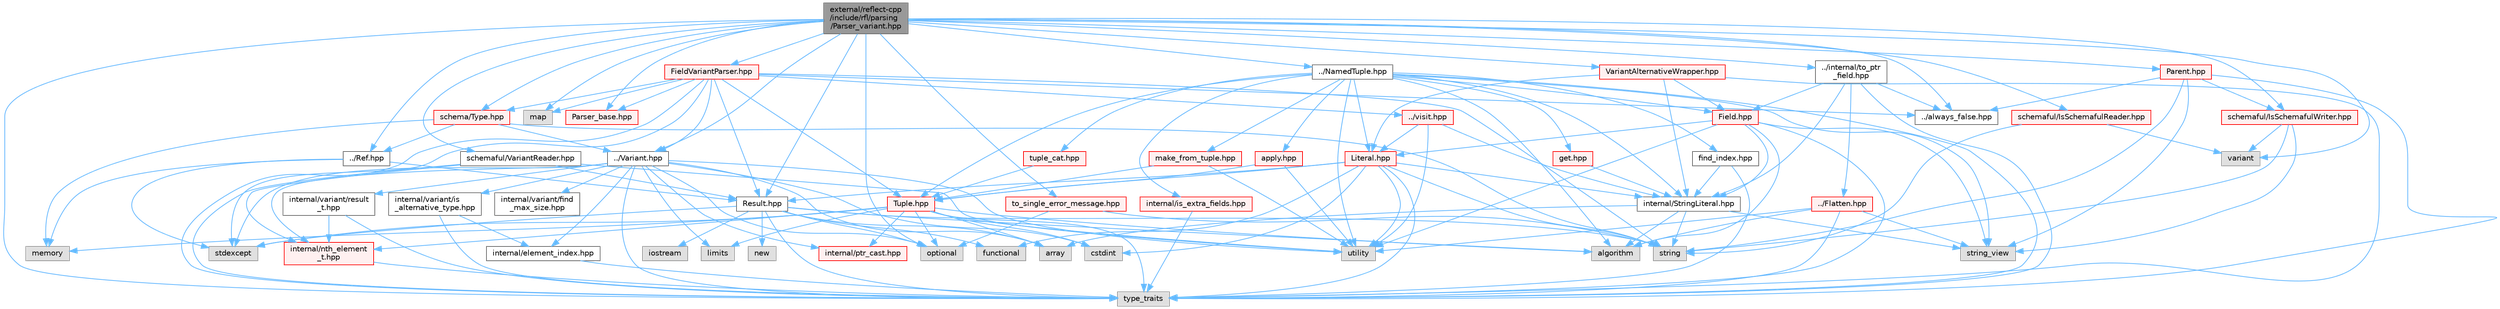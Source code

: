 digraph "external/reflect-cpp/include/rfl/parsing/Parser_variant.hpp"
{
 // LATEX_PDF_SIZE
  bgcolor="transparent";
  edge [fontname=Helvetica,fontsize=10,labelfontname=Helvetica,labelfontsize=10];
  node [fontname=Helvetica,fontsize=10,shape=box,height=0.2,width=0.4];
  Node1 [id="Node000001",label="external/reflect-cpp\l/include/rfl/parsing\l/Parser_variant.hpp",height=0.2,width=0.4,color="gray40", fillcolor="grey60", style="filled", fontcolor="black",tooltip=" "];
  Node1 -> Node2 [id="edge1_Node000001_Node000002",color="steelblue1",style="solid",tooltip=" "];
  Node2 [id="Node000002",label="map",height=0.2,width=0.4,color="grey60", fillcolor="#E0E0E0", style="filled",tooltip=" "];
  Node1 -> Node3 [id="edge2_Node000001_Node000003",color="steelblue1",style="solid",tooltip=" "];
  Node3 [id="Node000003",label="optional",height=0.2,width=0.4,color="grey60", fillcolor="#E0E0E0", style="filled",tooltip=" "];
  Node1 -> Node4 [id="edge3_Node000001_Node000004",color="steelblue1",style="solid",tooltip=" "];
  Node4 [id="Node000004",label="type_traits",height=0.2,width=0.4,color="grey60", fillcolor="#E0E0E0", style="filled",tooltip=" "];
  Node1 -> Node5 [id="edge4_Node000001_Node000005",color="steelblue1",style="solid",tooltip=" "];
  Node5 [id="Node000005",label="variant",height=0.2,width=0.4,color="grey60", fillcolor="#E0E0E0", style="filled",tooltip=" "];
  Node1 -> Node6 [id="edge5_Node000001_Node000006",color="steelblue1",style="solid",tooltip=" "];
  Node6 [id="Node000006",label="../NamedTuple.hpp",height=0.2,width=0.4,color="grey40", fillcolor="white", style="filled",URL="$_named_tuple_8hpp.html",tooltip=" "];
  Node6 -> Node7 [id="edge6_Node000006_Node000007",color="steelblue1",style="solid",tooltip=" "];
  Node7 [id="Node000007",label="algorithm",height=0.2,width=0.4,color="grey60", fillcolor="#E0E0E0", style="filled",tooltip=" "];
  Node6 -> Node8 [id="edge7_Node000006_Node000008",color="steelblue1",style="solid",tooltip=" "];
  Node8 [id="Node000008",label="string_view",height=0.2,width=0.4,color="grey60", fillcolor="#E0E0E0", style="filled",tooltip=" "];
  Node6 -> Node4 [id="edge8_Node000006_Node000004",color="steelblue1",style="solid",tooltip=" "];
  Node6 -> Node9 [id="edge9_Node000006_Node000009",color="steelblue1",style="solid",tooltip=" "];
  Node9 [id="Node000009",label="utility",height=0.2,width=0.4,color="grey60", fillcolor="#E0E0E0", style="filled",tooltip=" "];
  Node6 -> Node10 [id="edge10_Node000006_Node000010",color="steelblue1",style="solid",tooltip=" "];
  Node10 [id="Node000010",label="Field.hpp",height=0.2,width=0.4,color="red", fillcolor="#FFF0F0", style="filled",URL="$_field_8hpp.html",tooltip=" "];
  Node10 -> Node7 [id="edge11_Node000010_Node000007",color="steelblue1",style="solid",tooltip=" "];
  Node10 -> Node8 [id="edge12_Node000010_Node000008",color="steelblue1",style="solid",tooltip=" "];
  Node10 -> Node4 [id="edge13_Node000010_Node000004",color="steelblue1",style="solid",tooltip=" "];
  Node10 -> Node9 [id="edge14_Node000010_Node000009",color="steelblue1",style="solid",tooltip=" "];
  Node10 -> Node12 [id="edge15_Node000010_Node000012",color="steelblue1",style="solid",tooltip=" "];
  Node12 [id="Node000012",label="Literal.hpp",height=0.2,width=0.4,color="red", fillcolor="#FFF0F0", style="filled",URL="$_literal_8hpp.html",tooltip=" "];
  Node12 -> Node14 [id="edge16_Node000012_Node000014",color="steelblue1",style="solid",tooltip=" "];
  Node14 [id="Node000014",label="cstdint",height=0.2,width=0.4,color="grey60", fillcolor="#E0E0E0", style="filled",tooltip=" "];
  Node12 -> Node15 [id="edge17_Node000012_Node000015",color="steelblue1",style="solid",tooltip=" "];
  Node15 [id="Node000015",label="functional",height=0.2,width=0.4,color="grey60", fillcolor="#E0E0E0", style="filled",tooltip=" "];
  Node12 -> Node16 [id="edge18_Node000012_Node000016",color="steelblue1",style="solid",tooltip=" "];
  Node16 [id="Node000016",label="string",height=0.2,width=0.4,color="grey60", fillcolor="#E0E0E0", style="filled",tooltip=" "];
  Node12 -> Node4 [id="edge19_Node000012_Node000004",color="steelblue1",style="solid",tooltip=" "];
  Node12 -> Node9 [id="edge20_Node000012_Node000009",color="steelblue1",style="solid",tooltip=" "];
  Node12 -> Node18 [id="edge21_Node000012_Node000018",color="steelblue1",style="solid",tooltip=" "];
  Node18 [id="Node000018",label="Result.hpp",height=0.2,width=0.4,color="grey40", fillcolor="white", style="filled",URL="$_result_8hpp.html",tooltip=" "];
  Node18 -> Node7 [id="edge22_Node000018_Node000007",color="steelblue1",style="solid",tooltip=" "];
  Node18 -> Node19 [id="edge23_Node000018_Node000019",color="steelblue1",style="solid",tooltip=" "];
  Node19 [id="Node000019",label="array",height=0.2,width=0.4,color="grey60", fillcolor="#E0E0E0", style="filled",tooltip=" "];
  Node18 -> Node15 [id="edge24_Node000018_Node000015",color="steelblue1",style="solid",tooltip=" "];
  Node18 -> Node20 [id="edge25_Node000018_Node000020",color="steelblue1",style="solid",tooltip=" "];
  Node20 [id="Node000020",label="iostream",height=0.2,width=0.4,color="grey60", fillcolor="#E0E0E0", style="filled",tooltip=" "];
  Node18 -> Node21 [id="edge26_Node000018_Node000021",color="steelblue1",style="solid",tooltip=" "];
  Node21 [id="Node000021",label="new",height=0.2,width=0.4,color="grey60", fillcolor="#E0E0E0", style="filled",tooltip=" "];
  Node18 -> Node3 [id="edge27_Node000018_Node000003",color="steelblue1",style="solid",tooltip=" "];
  Node18 -> Node22 [id="edge28_Node000018_Node000022",color="steelblue1",style="solid",tooltip=" "];
  Node22 [id="Node000022",label="stdexcept",height=0.2,width=0.4,color="grey60", fillcolor="#E0E0E0", style="filled",tooltip=" "];
  Node18 -> Node16 [id="edge29_Node000018_Node000016",color="steelblue1",style="solid",tooltip=" "];
  Node18 -> Node4 [id="edge30_Node000018_Node000004",color="steelblue1",style="solid",tooltip=" "];
  Node12 -> Node23 [id="edge31_Node000012_Node000023",color="steelblue1",style="solid",tooltip=" "];
  Node23 [id="Node000023",label="Tuple.hpp",height=0.2,width=0.4,color="red", fillcolor="#FFF0F0", style="filled",URL="$_tuple_8hpp.html",tooltip=" "];
  Node23 -> Node7 [id="edge32_Node000023_Node000007",color="steelblue1",style="solid",tooltip=" "];
  Node23 -> Node19 [id="edge33_Node000023_Node000019",color="steelblue1",style="solid",tooltip=" "];
  Node23 -> Node14 [id="edge34_Node000023_Node000014",color="steelblue1",style="solid",tooltip=" "];
  Node23 -> Node25 [id="edge35_Node000023_Node000025",color="steelblue1",style="solid",tooltip=" "];
  Node25 [id="Node000025",label="limits",height=0.2,width=0.4,color="grey60", fillcolor="#E0E0E0", style="filled",tooltip=" "];
  Node23 -> Node26 [id="edge36_Node000023_Node000026",color="steelblue1",style="solid",tooltip=" "];
  Node26 [id="Node000026",label="memory",height=0.2,width=0.4,color="grey60", fillcolor="#E0E0E0", style="filled",tooltip=" "];
  Node23 -> Node3 [id="edge37_Node000023_Node000003",color="steelblue1",style="solid",tooltip=" "];
  Node23 -> Node22 [id="edge38_Node000023_Node000022",color="steelblue1",style="solid",tooltip=" "];
  Node23 -> Node4 [id="edge39_Node000023_Node000004",color="steelblue1",style="solid",tooltip=" "];
  Node23 -> Node9 [id="edge40_Node000023_Node000009",color="steelblue1",style="solid",tooltip=" "];
  Node23 -> Node27 [id="edge41_Node000023_Node000027",color="steelblue1",style="solid",tooltip=" "];
  Node27 [id="Node000027",label="internal/nth_element\l_t.hpp",height=0.2,width=0.4,color="red", fillcolor="#FFF0F0", style="filled",URL="$nth__element__t_8hpp.html",tooltip=" "];
  Node27 -> Node4 [id="edge42_Node000027_Node000004",color="steelblue1",style="solid",tooltip=" "];
  Node23 -> Node29 [id="edge43_Node000023_Node000029",color="steelblue1",style="solid",tooltip=" "];
  Node29 [id="Node000029",label="internal/ptr_cast.hpp",height=0.2,width=0.4,color="red", fillcolor="#FFF0F0", style="filled",URL="$ptr__cast_8hpp.html",tooltip=" "];
  Node12 -> Node31 [id="edge44_Node000012_Node000031",color="steelblue1",style="solid",tooltip=" "];
  Node31 [id="Node000031",label="internal/StringLiteral.hpp",height=0.2,width=0.4,color="grey40", fillcolor="white", style="filled",URL="$_string_literal_8hpp.html",tooltip=" "];
  Node31 -> Node7 [id="edge45_Node000031_Node000007",color="steelblue1",style="solid",tooltip=" "];
  Node31 -> Node19 [id="edge46_Node000031_Node000019",color="steelblue1",style="solid",tooltip=" "];
  Node31 -> Node16 [id="edge47_Node000031_Node000016",color="steelblue1",style="solid",tooltip=" "];
  Node31 -> Node8 [id="edge48_Node000031_Node000008",color="steelblue1",style="solid",tooltip=" "];
  Node10 -> Node31 [id="edge49_Node000010_Node000031",color="steelblue1",style="solid",tooltip=" "];
  Node6 -> Node12 [id="edge50_Node000006_Node000012",color="steelblue1",style="solid",tooltip=" "];
  Node6 -> Node23 [id="edge51_Node000006_Node000023",color="steelblue1",style="solid",tooltip=" "];
  Node6 -> Node38 [id="edge52_Node000006_Node000038",color="steelblue1",style="solid",tooltip=" "];
  Node38 [id="Node000038",label="apply.hpp",height=0.2,width=0.4,color="red", fillcolor="#FFF0F0", style="filled",URL="$apply_8hpp.html",tooltip=" "];
  Node38 -> Node9 [id="edge53_Node000038_Node000009",color="steelblue1",style="solid",tooltip=" "];
  Node38 -> Node23 [id="edge54_Node000038_Node000023",color="steelblue1",style="solid",tooltip=" "];
  Node6 -> Node40 [id="edge55_Node000006_Node000040",color="steelblue1",style="solid",tooltip=" "];
  Node40 [id="Node000040",label="get.hpp",height=0.2,width=0.4,color="red", fillcolor="#FFF0F0", style="filled",URL="$get_8hpp.html",tooltip=" "];
  Node40 -> Node31 [id="edge56_Node000040_Node000031",color="steelblue1",style="solid",tooltip=" "];
  Node6 -> Node31 [id="edge57_Node000006_Node000031",color="steelblue1",style="solid",tooltip=" "];
  Node6 -> Node42 [id="edge58_Node000006_Node000042",color="steelblue1",style="solid",tooltip=" "];
  Node42 [id="Node000042",label="find_index.hpp",height=0.2,width=0.4,color="grey40", fillcolor="white", style="filled",URL="$find__index_8hpp.html",tooltip=" "];
  Node42 -> Node4 [id="edge59_Node000042_Node000004",color="steelblue1",style="solid",tooltip=" "];
  Node42 -> Node31 [id="edge60_Node000042_Node000031",color="steelblue1",style="solid",tooltip=" "];
  Node6 -> Node43 [id="edge61_Node000006_Node000043",color="steelblue1",style="solid",tooltip=" "];
  Node43 [id="Node000043",label="internal/is_extra_fields.hpp",height=0.2,width=0.4,color="red", fillcolor="#FFF0F0", style="filled",URL="$is__extra__fields_8hpp.html",tooltip=" "];
  Node43 -> Node4 [id="edge62_Node000043_Node000004",color="steelblue1",style="solid",tooltip=" "];
  Node6 -> Node46 [id="edge63_Node000006_Node000046",color="steelblue1",style="solid",tooltip=" "];
  Node46 [id="Node000046",label="make_from_tuple.hpp",height=0.2,width=0.4,color="red", fillcolor="#FFF0F0", style="filled",URL="$make__from__tuple_8hpp.html",tooltip=" "];
  Node46 -> Node9 [id="edge64_Node000046_Node000009",color="steelblue1",style="solid",tooltip=" "];
  Node46 -> Node23 [id="edge65_Node000046_Node000023",color="steelblue1",style="solid",tooltip=" "];
  Node6 -> Node48 [id="edge66_Node000006_Node000048",color="steelblue1",style="solid",tooltip=" "];
  Node48 [id="Node000048",label="tuple_cat.hpp",height=0.2,width=0.4,color="red", fillcolor="#FFF0F0", style="filled",URL="$tuple__cat_8hpp.html",tooltip=" "];
  Node48 -> Node23 [id="edge67_Node000048_Node000023",color="steelblue1",style="solid",tooltip=" "];
  Node1 -> Node50 [id="edge68_Node000001_Node000050",color="steelblue1",style="solid",tooltip=" "];
  Node50 [id="Node000050",label="../Ref.hpp",height=0.2,width=0.4,color="grey40", fillcolor="white", style="filled",URL="$_ref_8hpp.html",tooltip=" "];
  Node50 -> Node26 [id="edge69_Node000050_Node000026",color="steelblue1",style="solid",tooltip=" "];
  Node50 -> Node22 [id="edge70_Node000050_Node000022",color="steelblue1",style="solid",tooltip=" "];
  Node50 -> Node18 [id="edge71_Node000050_Node000018",color="steelblue1",style="solid",tooltip=" "];
  Node1 -> Node18 [id="edge72_Node000001_Node000018",color="steelblue1",style="solid",tooltip=" "];
  Node1 -> Node51 [id="edge73_Node000001_Node000051",color="steelblue1",style="solid",tooltip=" "];
  Node51 [id="Node000051",label="../Variant.hpp",height=0.2,width=0.4,color="grey40", fillcolor="white", style="filled",URL="$_variant_8hpp.html",tooltip=" "];
  Node51 -> Node19 [id="edge74_Node000051_Node000019",color="steelblue1",style="solid",tooltip=" "];
  Node51 -> Node14 [id="edge75_Node000051_Node000014",color="steelblue1",style="solid",tooltip=" "];
  Node51 -> Node25 [id="edge76_Node000051_Node000025",color="steelblue1",style="solid",tooltip=" "];
  Node51 -> Node3 [id="edge77_Node000051_Node000003",color="steelblue1",style="solid",tooltip=" "];
  Node51 -> Node22 [id="edge78_Node000051_Node000022",color="steelblue1",style="solid",tooltip=" "];
  Node51 -> Node4 [id="edge79_Node000051_Node000004",color="steelblue1",style="solid",tooltip=" "];
  Node51 -> Node9 [id="edge80_Node000051_Node000009",color="steelblue1",style="solid",tooltip=" "];
  Node51 -> Node52 [id="edge81_Node000051_Node000052",color="steelblue1",style="solid",tooltip=" "];
  Node52 [id="Node000052",label="internal/element_index.hpp",height=0.2,width=0.4,color="grey40", fillcolor="white", style="filled",URL="$element__index_8hpp.html",tooltip=" "];
  Node52 -> Node4 [id="edge82_Node000052_Node000004",color="steelblue1",style="solid",tooltip=" "];
  Node51 -> Node27 [id="edge83_Node000051_Node000027",color="steelblue1",style="solid",tooltip=" "];
  Node51 -> Node53 [id="edge84_Node000051_Node000053",color="steelblue1",style="solid",tooltip=" "];
  Node53 [id="Node000053",label="internal/variant/find\l_max_size.hpp",height=0.2,width=0.4,color="grey40", fillcolor="white", style="filled",URL="$find__max__size_8hpp.html",tooltip=" "];
  Node51 -> Node54 [id="edge85_Node000051_Node000054",color="steelblue1",style="solid",tooltip=" "];
  Node54 [id="Node000054",label="internal/variant/is\l_alternative_type.hpp",height=0.2,width=0.4,color="grey40", fillcolor="white", style="filled",URL="$is__alternative__type_8hpp.html",tooltip=" "];
  Node54 -> Node4 [id="edge86_Node000054_Node000004",color="steelblue1",style="solid",tooltip=" "];
  Node54 -> Node52 [id="edge87_Node000054_Node000052",color="steelblue1",style="solid",tooltip=" "];
  Node51 -> Node55 [id="edge88_Node000051_Node000055",color="steelblue1",style="solid",tooltip=" "];
  Node55 [id="Node000055",label="internal/variant/result\l_t.hpp",height=0.2,width=0.4,color="grey40", fillcolor="white", style="filled",URL="$result__t_8hpp.html",tooltip=" "];
  Node55 -> Node4 [id="edge89_Node000055_Node000004",color="steelblue1",style="solid",tooltip=" "];
  Node55 -> Node27 [id="edge90_Node000055_Node000027",color="steelblue1",style="solid",tooltip=" "];
  Node51 -> Node29 [id="edge91_Node000051_Node000029",color="steelblue1",style="solid",tooltip=" "];
  Node1 -> Node56 [id="edge92_Node000001_Node000056",color="steelblue1",style="solid",tooltip=" "];
  Node56 [id="Node000056",label="../always_false.hpp",height=0.2,width=0.4,color="grey40", fillcolor="white", style="filled",URL="$always__false_8hpp.html",tooltip=" "];
  Node1 -> Node57 [id="edge93_Node000001_Node000057",color="steelblue1",style="solid",tooltip=" "];
  Node57 [id="Node000057",label="../internal/to_ptr\l_field.hpp",height=0.2,width=0.4,color="grey40", fillcolor="white", style="filled",URL="$to__ptr__field_8hpp.html",tooltip=" "];
  Node57 -> Node4 [id="edge94_Node000057_Node000004",color="steelblue1",style="solid",tooltip=" "];
  Node57 -> Node10 [id="edge95_Node000057_Node000010",color="steelblue1",style="solid",tooltip=" "];
  Node57 -> Node58 [id="edge96_Node000057_Node000058",color="steelblue1",style="solid",tooltip=" "];
  Node58 [id="Node000058",label="../Flatten.hpp",height=0.2,width=0.4,color="red", fillcolor="#FFF0F0", style="filled",URL="$_flatten_8hpp.html",tooltip=" "];
  Node58 -> Node7 [id="edge97_Node000058_Node000007",color="steelblue1",style="solid",tooltip=" "];
  Node58 -> Node8 [id="edge98_Node000058_Node000008",color="steelblue1",style="solid",tooltip=" "];
  Node58 -> Node4 [id="edge99_Node000058_Node000004",color="steelblue1",style="solid",tooltip=" "];
  Node58 -> Node9 [id="edge100_Node000058_Node000009",color="steelblue1",style="solid",tooltip=" "];
  Node57 -> Node56 [id="edge101_Node000057_Node000056",color="steelblue1",style="solid",tooltip=" "];
  Node57 -> Node31 [id="edge102_Node000057_Node000031",color="steelblue1",style="solid",tooltip=" "];
  Node1 -> Node59 [id="edge103_Node000001_Node000059",color="steelblue1",style="solid",tooltip=" "];
  Node59 [id="Node000059",label="FieldVariantParser.hpp",height=0.2,width=0.4,color="red", fillcolor="#FFF0F0", style="filled",URL="$_field_variant_parser_8hpp.html",tooltip=" "];
  Node59 -> Node2 [id="edge104_Node000059_Node000002",color="steelblue1",style="solid",tooltip=" "];
  Node59 -> Node22 [id="edge105_Node000059_Node000022",color="steelblue1",style="solid",tooltip=" "];
  Node59 -> Node16 [id="edge106_Node000059_Node000016",color="steelblue1",style="solid",tooltip=" "];
  Node59 -> Node4 [id="edge107_Node000059_Node000004",color="steelblue1",style="solid",tooltip=" "];
  Node59 -> Node18 [id="edge108_Node000059_Node000018",color="steelblue1",style="solid",tooltip=" "];
  Node59 -> Node23 [id="edge109_Node000059_Node000023",color="steelblue1",style="solid",tooltip=" "];
  Node59 -> Node51 [id="edge110_Node000059_Node000051",color="steelblue1",style="solid",tooltip=" "];
  Node59 -> Node56 [id="edge111_Node000059_Node000056",color="steelblue1",style="solid",tooltip=" "];
  Node59 -> Node60 [id="edge112_Node000059_Node000060",color="steelblue1",style="solid",tooltip=" "];
  Node60 [id="Node000060",label="../visit.hpp",height=0.2,width=0.4,color="red", fillcolor="#FFF0F0", style="filled",URL="$visit_8hpp.html",tooltip=" "];
  Node60 -> Node9 [id="edge113_Node000060_Node000009",color="steelblue1",style="solid",tooltip=" "];
  Node60 -> Node12 [id="edge114_Node000060_Node000012",color="steelblue1",style="solid",tooltip=" "];
  Node60 -> Node31 [id="edge115_Node000060_Node000031",color="steelblue1",style="solid",tooltip=" "];
  Node59 -> Node111 [id="edge116_Node000059_Node000111",color="steelblue1",style="solid",tooltip=" "];
  Node111 [id="Node000111",label="Parser_base.hpp",height=0.2,width=0.4,color="red", fillcolor="#FFF0F0", style="filled",URL="$_parser__base_8hpp.html",tooltip=" "];
  Node59 -> Node119 [id="edge117_Node000059_Node000119",color="steelblue1",style="solid",tooltip=" "];
  Node119 [id="Node000119",label="schema/Type.hpp",height=0.2,width=0.4,color="red", fillcolor="#FFF0F0", style="filled",URL="$parsing_2schema_2_type_8hpp.html",tooltip=" "];
  Node119 -> Node26 [id="edge118_Node000119_Node000026",color="steelblue1",style="solid",tooltip=" "];
  Node119 -> Node16 [id="edge119_Node000119_Node000016",color="steelblue1",style="solid",tooltip=" "];
  Node119 -> Node50 [id="edge120_Node000119_Node000050",color="steelblue1",style="solid",tooltip=" "];
  Node119 -> Node51 [id="edge121_Node000119_Node000051",color="steelblue1",style="solid",tooltip=" "];
  Node1 -> Node121 [id="edge122_Node000001_Node000121",color="steelblue1",style="solid",tooltip=" "];
  Node121 [id="Node000121",label="Parent.hpp",height=0.2,width=0.4,color="red", fillcolor="#FFF0F0", style="filled",URL="$_parent_8hpp.html",tooltip=" "];
  Node121 -> Node16 [id="edge123_Node000121_Node000016",color="steelblue1",style="solid",tooltip=" "];
  Node121 -> Node8 [id="edge124_Node000121_Node000008",color="steelblue1",style="solid",tooltip=" "];
  Node121 -> Node4 [id="edge125_Node000121_Node000004",color="steelblue1",style="solid",tooltip=" "];
  Node121 -> Node56 [id="edge126_Node000121_Node000056",color="steelblue1",style="solid",tooltip=" "];
  Node121 -> Node122 [id="edge127_Node000121_Node000122",color="steelblue1",style="solid",tooltip=" "];
  Node122 [id="Node000122",label="schemaful/IsSchemafulWriter.hpp",height=0.2,width=0.4,color="red", fillcolor="#FFF0F0", style="filled",URL="$_is_schemaful_writer_8hpp.html",tooltip=" "];
  Node122 -> Node16 [id="edge128_Node000122_Node000016",color="steelblue1",style="solid",tooltip=" "];
  Node122 -> Node8 [id="edge129_Node000122_Node000008",color="steelblue1",style="solid",tooltip=" "];
  Node122 -> Node5 [id="edge130_Node000122_Node000005",color="steelblue1",style="solid",tooltip=" "];
  Node1 -> Node111 [id="edge131_Node000001_Node000111",color="steelblue1",style="solid",tooltip=" "];
  Node1 -> Node124 [id="edge132_Node000001_Node000124",color="steelblue1",style="solid",tooltip=" "];
  Node124 [id="Node000124",label="VariantAlternativeWrapper.hpp",height=0.2,width=0.4,color="red", fillcolor="#FFF0F0", style="filled",URL="$_variant_alternative_wrapper_8hpp.html",tooltip=" "];
  Node124 -> Node4 [id="edge133_Node000124_Node000004",color="steelblue1",style="solid",tooltip=" "];
  Node124 -> Node10 [id="edge134_Node000124_Node000010",color="steelblue1",style="solid",tooltip=" "];
  Node124 -> Node12 [id="edge135_Node000124_Node000012",color="steelblue1",style="solid",tooltip=" "];
  Node124 -> Node31 [id="edge136_Node000124_Node000031",color="steelblue1",style="solid",tooltip=" "];
  Node1 -> Node119 [id="edge137_Node000001_Node000119",color="steelblue1",style="solid",tooltip=" "];
  Node1 -> Node117 [id="edge138_Node000001_Node000117",color="steelblue1",style="solid",tooltip=" "];
  Node117 [id="Node000117",label="schemaful/IsSchemafulReader.hpp",height=0.2,width=0.4,color="red", fillcolor="#FFF0F0", style="filled",URL="$_is_schemaful_reader_8hpp.html",tooltip=" "];
  Node117 -> Node16 [id="edge139_Node000117_Node000016",color="steelblue1",style="solid",tooltip=" "];
  Node117 -> Node5 [id="edge140_Node000117_Node000005",color="steelblue1",style="solid",tooltip=" "];
  Node1 -> Node122 [id="edge141_Node000001_Node000122",color="steelblue1",style="solid",tooltip=" "];
  Node1 -> Node125 [id="edge142_Node000001_Node000125",color="steelblue1",style="solid",tooltip=" "];
  Node125 [id="Node000125",label="schemaful/VariantReader.hpp",height=0.2,width=0.4,color="grey40", fillcolor="white", style="filled",URL="$_variant_reader_8hpp.html",tooltip=" "];
  Node125 -> Node4 [id="edge143_Node000125_Node000004",color="steelblue1",style="solid",tooltip=" "];
  Node125 -> Node9 [id="edge144_Node000125_Node000009",color="steelblue1",style="solid",tooltip=" "];
  Node125 -> Node18 [id="edge145_Node000125_Node000018",color="steelblue1",style="solid",tooltip=" "];
  Node125 -> Node27 [id="edge146_Node000125_Node000027",color="steelblue1",style="solid",tooltip=" "];
  Node1 -> Node126 [id="edge147_Node000001_Node000126",color="steelblue1",style="solid",tooltip=" "];
  Node126 [id="Node000126",label="to_single_error_message.hpp",height=0.2,width=0.4,color="red", fillcolor="#FFF0F0", style="filled",URL="$to__single__error__message_8hpp.html",tooltip=" "];
  Node126 -> Node3 [id="edge148_Node000126_Node000003",color="steelblue1",style="solid",tooltip=" "];
  Node126 -> Node16 [id="edge149_Node000126_Node000016",color="steelblue1",style="solid",tooltip=" "];
}
